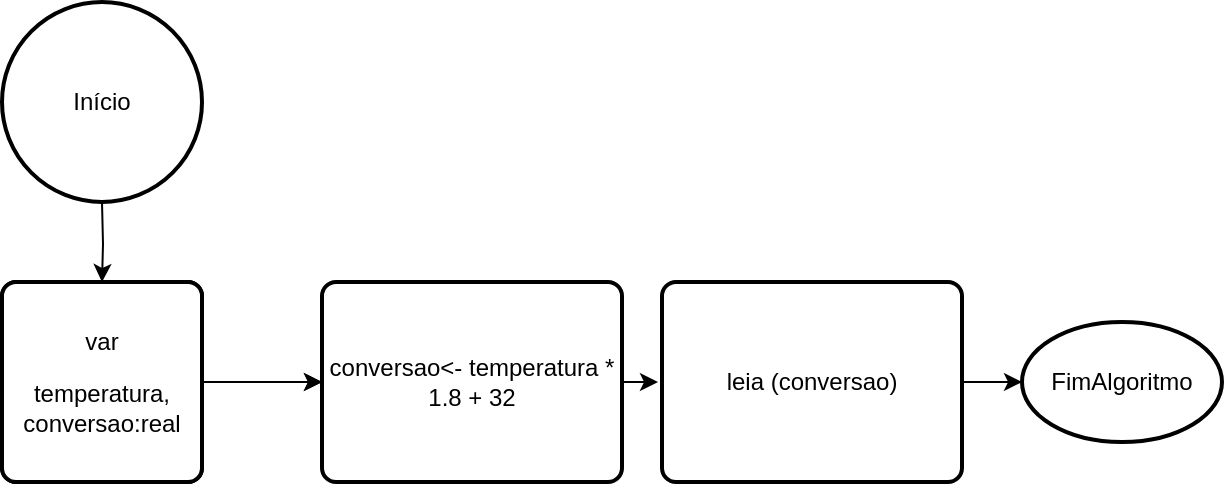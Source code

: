 <mxfile version="21.0.2" type="github">
  <diagram name="Page-1" id="c5UNKg7O9IASj-Ic7qEB">
    <mxGraphModel dx="1290" dy="573" grid="1" gridSize="10" guides="1" tooltips="1" connect="1" arrows="1" fold="1" page="1" pageScale="1" pageWidth="850" pageHeight="1100" math="0" shadow="0">
      <root>
        <mxCell id="0" />
        <mxCell id="1" parent="0" />
        <mxCell id="NbkAH7qyE3FC3B9ZDqkY-1" style="edgeStyle=orthogonalEdgeStyle;rounded=0;orthogonalLoop=1;jettySize=auto;html=1;exitX=0.5;exitY=1;exitDx=0;exitDy=0;exitPerimeter=0;entryX=0.5;entryY=0;entryDx=0;entryDy=0;" edge="1" parent="1" target="NbkAH7qyE3FC3B9ZDqkY-4">
          <mxGeometry relative="1" as="geometry">
            <mxPoint x="210" y="150" as="sourcePoint" />
          </mxGeometry>
        </mxCell>
        <mxCell id="NbkAH7qyE3FC3B9ZDqkY-2" style="edgeStyle=orthogonalEdgeStyle;rounded=0;orthogonalLoop=1;jettySize=auto;html=1;exitX=1;exitY=0.5;exitDx=0;exitDy=0;" edge="1" parent="1" source="NbkAH7qyE3FC3B9ZDqkY-4" target="NbkAH7qyE3FC3B9ZDqkY-6">
          <mxGeometry relative="1" as="geometry" />
        </mxCell>
        <mxCell id="NbkAH7qyE3FC3B9ZDqkY-3" value="" style="edgeStyle=orthogonalEdgeStyle;rounded=0;orthogonalLoop=1;jettySize=auto;html=1;" edge="1" parent="1" source="NbkAH7qyE3FC3B9ZDqkY-4" target="NbkAH7qyE3FC3B9ZDqkY-6">
          <mxGeometry relative="1" as="geometry" />
        </mxCell>
        <mxCell id="NbkAH7qyE3FC3B9ZDqkY-4" value="&lt;p class=&quot;MsoNormal&quot;&gt;var&lt;/p&gt;&lt;br/&gt;&lt;br/&gt;&lt;p class=&quot;MsoNormal&quot;&gt;calcular:real&lt;/p&gt;" style="rounded=1;whiteSpace=wrap;html=1;absoluteArcSize=1;arcSize=14;strokeWidth=2;" vertex="1" parent="1">
          <mxGeometry x="160" y="190" width="100" height="100" as="geometry" />
        </mxCell>
        <mxCell id="NbkAH7qyE3FC3B9ZDqkY-5" style="edgeStyle=orthogonalEdgeStyle;rounded=0;orthogonalLoop=1;jettySize=auto;html=1;" edge="1" parent="1">
          <mxGeometry relative="1" as="geometry">
            <mxPoint x="488" y="240" as="targetPoint" />
            <mxPoint x="470" y="240" as="sourcePoint" />
          </mxGeometry>
        </mxCell>
        <mxCell id="NbkAH7qyE3FC3B9ZDqkY-6" value="&lt;p class=&quot;MsoNormal&quot;&gt;conversao&amp;lt;- temperatura * 1.8 + 32&lt;/p&gt;" style="rounded=1;whiteSpace=wrap;html=1;absoluteArcSize=1;arcSize=14;strokeWidth=2;" vertex="1" parent="1">
          <mxGeometry x="320" y="190" width="150" height="100" as="geometry" />
        </mxCell>
        <mxCell id="NbkAH7qyE3FC3B9ZDqkY-7" value="FimAlgoritmo" style="strokeWidth=2;html=1;shape=mxgraph.flowchart.start_1;whiteSpace=wrap;" vertex="1" parent="1">
          <mxGeometry x="670" y="210" width="100" height="60" as="geometry" />
        </mxCell>
        <mxCell id="NbkAH7qyE3FC3B9ZDqkY-8" value="Início" style="strokeWidth=2;html=1;shape=mxgraph.flowchart.start_2;whiteSpace=wrap;" vertex="1" parent="1">
          <mxGeometry x="160" y="50" width="100" height="100" as="geometry" />
        </mxCell>
        <mxCell id="NbkAH7qyE3FC3B9ZDqkY-9" value="&lt;p class=&quot;MsoNormal&quot;&gt;var&lt;/p&gt;&lt;p class=&quot;MsoNormal&quot;&gt;&lt;span style=&quot;background-color: initial;&quot;&gt;temperatura, conversao:real&lt;/span&gt;&lt;/p&gt;" style="rounded=1;whiteSpace=wrap;html=1;absoluteArcSize=1;arcSize=14;strokeWidth=2;" vertex="1" parent="1">
          <mxGeometry x="160" y="190" width="100" height="100" as="geometry" />
        </mxCell>
        <mxCell id="NbkAH7qyE3FC3B9ZDqkY-10" style="edgeStyle=orthogonalEdgeStyle;rounded=0;orthogonalLoop=1;jettySize=auto;html=1;exitX=1;exitY=0.5;exitDx=0;exitDy=0;entryX=0;entryY=0.5;entryDx=0;entryDy=0;entryPerimeter=0;" edge="1" parent="1" source="NbkAH7qyE3FC3B9ZDqkY-11" target="NbkAH7qyE3FC3B9ZDqkY-7">
          <mxGeometry relative="1" as="geometry" />
        </mxCell>
        <mxCell id="NbkAH7qyE3FC3B9ZDqkY-11" value="&lt;p class=&quot;MsoNormal&quot;&gt;leia (conversao)&lt;/p&gt;" style="rounded=1;whiteSpace=wrap;html=1;absoluteArcSize=1;arcSize=14;strokeWidth=2;" vertex="1" parent="1">
          <mxGeometry x="490" y="190" width="150" height="100" as="geometry" />
        </mxCell>
      </root>
    </mxGraphModel>
  </diagram>
</mxfile>
